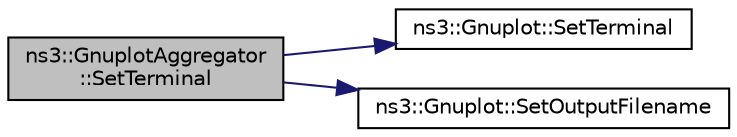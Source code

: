 digraph "ns3::GnuplotAggregator::SetTerminal"
{
  edge [fontname="Helvetica",fontsize="10",labelfontname="Helvetica",labelfontsize="10"];
  node [fontname="Helvetica",fontsize="10",shape=record];
  rankdir="LR";
  Node1 [label="ns3::GnuplotAggregator\l::SetTerminal",height=0.2,width=0.4,color="black", fillcolor="grey75", style="filled", fontcolor="black"];
  Node1 -> Node2 [color="midnightblue",fontsize="10",style="solid"];
  Node2 [label="ns3::Gnuplot::SetTerminal",height=0.2,width=0.4,color="black", fillcolor="white", style="filled",URL="$de/d2c/classns3_1_1Gnuplot.html#a50cfef476972d6abace3dc6a6f72e7ec"];
  Node1 -> Node3 [color="midnightblue",fontsize="10",style="solid"];
  Node3 [label="ns3::Gnuplot::SetOutputFilename",height=0.2,width=0.4,color="black", fillcolor="white", style="filled",URL="$de/d2c/classns3_1_1Gnuplot.html#ac25249599cf235d9e323940e6c2b78f9"];
}
